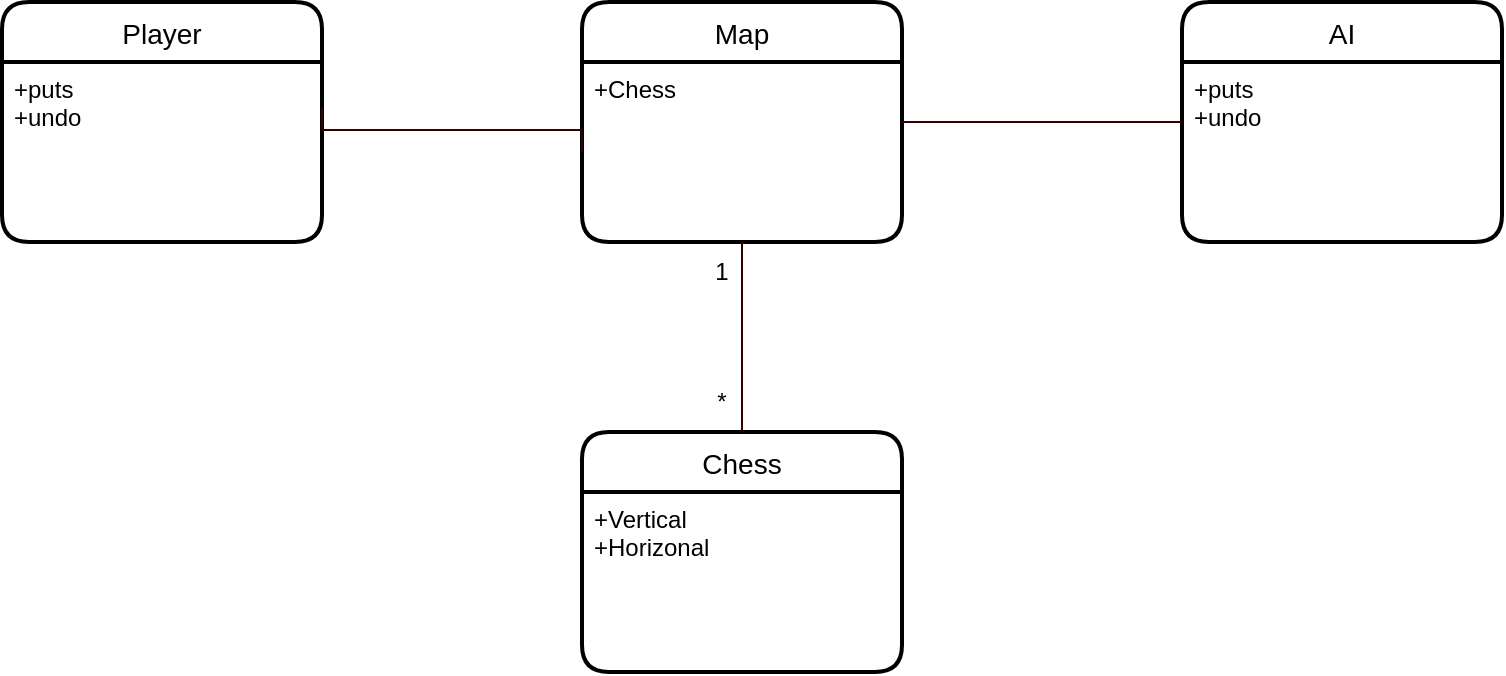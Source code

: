 <mxfile version="15.7.3" type="device"><diagram id="tP5pn82UQEBLUR5nciN7" name="第 1 页"><mxGraphModel dx="1106" dy="850" grid="1" gridSize="10" guides="1" tooltips="1" connect="1" arrows="1" fold="1" page="1" pageScale="1" pageWidth="827" pageHeight="1169" math="0" shadow="0"><root><mxCell id="0"/><mxCell id="1" parent="0"/><mxCell id="w2CwrBhn2R4pS9cbrx2y-1" value="Map" style="swimlane;childLayout=stackLayout;horizontal=1;startSize=30;horizontalStack=0;rounded=1;fontSize=14;fontStyle=0;strokeWidth=2;resizeParent=0;resizeLast=1;shadow=0;dashed=0;align=center;" vertex="1" parent="1"><mxGeometry x="330" y="370" width="160" height="120" as="geometry"/></mxCell><mxCell id="w2CwrBhn2R4pS9cbrx2y-2" value="+Chess" style="align=left;strokeColor=none;fillColor=none;spacingLeft=4;fontSize=12;verticalAlign=top;resizable=0;rotatable=0;part=1;" vertex="1" parent="w2CwrBhn2R4pS9cbrx2y-1"><mxGeometry y="30" width="160" height="90" as="geometry"/></mxCell><mxCell id="w2CwrBhn2R4pS9cbrx2y-3" value="Chess" style="swimlane;childLayout=stackLayout;horizontal=1;startSize=30;horizontalStack=0;rounded=1;fontSize=14;fontStyle=0;strokeWidth=2;resizeParent=0;resizeLast=1;shadow=0;dashed=0;align=center;" vertex="1" parent="1"><mxGeometry x="330" y="585" width="160" height="120" as="geometry"/></mxCell><mxCell id="w2CwrBhn2R4pS9cbrx2y-4" value="+Vertical&#10;+Horizonal" style="align=left;strokeColor=none;fillColor=none;spacingLeft=4;fontSize=12;verticalAlign=top;resizable=0;rotatable=0;part=1;" vertex="1" parent="w2CwrBhn2R4pS9cbrx2y-3"><mxGeometry y="30" width="160" height="90" as="geometry"/></mxCell><mxCell id="w2CwrBhn2R4pS9cbrx2y-7" value="" style="edgeStyle=elbowEdgeStyle;html=1;endArrow=none;elbow=vertical;strokeColor=#330000;rounded=0;entryX=0.5;entryY=1;entryDx=0;entryDy=0;exitX=0.5;exitY=0;exitDx=0;exitDy=0;" edge="1" parent="1" source="w2CwrBhn2R4pS9cbrx2y-3" target="w2CwrBhn2R4pS9cbrx2y-2"><mxGeometry width="160" relative="1" as="geometry"><mxPoint x="410" y="580" as="sourcePoint"/><mxPoint x="490" y="540" as="targetPoint"/></mxGeometry></mxCell><mxCell id="w2CwrBhn2R4pS9cbrx2y-8" value="1" style="text;html=1;strokeColor=none;fillColor=none;align=center;verticalAlign=middle;whiteSpace=wrap;rounded=0;" vertex="1" parent="1"><mxGeometry x="370" y="490" width="60" height="30" as="geometry"/></mxCell><mxCell id="w2CwrBhn2R4pS9cbrx2y-9" value="*" style="text;html=1;strokeColor=none;fillColor=none;align=center;verticalAlign=middle;whiteSpace=wrap;rounded=0;" vertex="1" parent="1"><mxGeometry x="370" y="555" width="60" height="30" as="geometry"/></mxCell><mxCell id="w2CwrBhn2R4pS9cbrx2y-10" value="Player" style="swimlane;childLayout=stackLayout;horizontal=1;startSize=30;horizontalStack=0;rounded=1;fontSize=14;fontStyle=0;strokeWidth=2;resizeParent=0;resizeLast=1;shadow=0;dashed=0;align=center;" vertex="1" parent="1"><mxGeometry x="40" y="370" width="160" height="120" as="geometry"/></mxCell><mxCell id="w2CwrBhn2R4pS9cbrx2y-11" value="+puts&#10;+undo" style="align=left;strokeColor=none;fillColor=none;spacingLeft=4;fontSize=12;verticalAlign=top;resizable=0;rotatable=0;part=1;" vertex="1" parent="w2CwrBhn2R4pS9cbrx2y-10"><mxGeometry y="30" width="160" height="90" as="geometry"/></mxCell><mxCell id="w2CwrBhn2R4pS9cbrx2y-12" value="" style="edgeStyle=elbowEdgeStyle;html=1;endArrow=none;elbow=vertical;strokeColor=#330000;rounded=0;entryX=0;entryY=0.5;entryDx=0;entryDy=0;exitX=1;exitY=0.25;exitDx=0;exitDy=0;" edge="1" parent="1" source="w2CwrBhn2R4pS9cbrx2y-11" target="w2CwrBhn2R4pS9cbrx2y-2"><mxGeometry width="160" relative="1" as="geometry"><mxPoint x="160" y="429.5" as="sourcePoint"/><mxPoint x="320" y="429.5" as="targetPoint"/></mxGeometry></mxCell><mxCell id="w2CwrBhn2R4pS9cbrx2y-13" value="AI" style="swimlane;childLayout=stackLayout;horizontal=1;startSize=30;horizontalStack=0;rounded=1;fontSize=14;fontStyle=0;strokeWidth=2;resizeParent=0;resizeLast=1;shadow=0;dashed=0;align=center;" vertex="1" parent="1"><mxGeometry x="630" y="370" width="160" height="120" as="geometry"/></mxCell><mxCell id="w2CwrBhn2R4pS9cbrx2y-14" value="+puts&#10;+undo" style="align=left;strokeColor=none;fillColor=none;spacingLeft=4;fontSize=12;verticalAlign=top;resizable=0;rotatable=0;part=1;" vertex="1" parent="w2CwrBhn2R4pS9cbrx2y-13"><mxGeometry y="30" width="160" height="90" as="geometry"/></mxCell><mxCell id="w2CwrBhn2R4pS9cbrx2y-15" value="" style="edgeStyle=elbowEdgeStyle;html=1;endArrow=none;elbow=vertical;strokeColor=#330000;rounded=0;" edge="1" parent="1"><mxGeometry width="160" relative="1" as="geometry"><mxPoint x="490" y="430" as="sourcePoint"/><mxPoint x="630" y="429.5" as="targetPoint"/></mxGeometry></mxCell></root></mxGraphModel></diagram></mxfile>